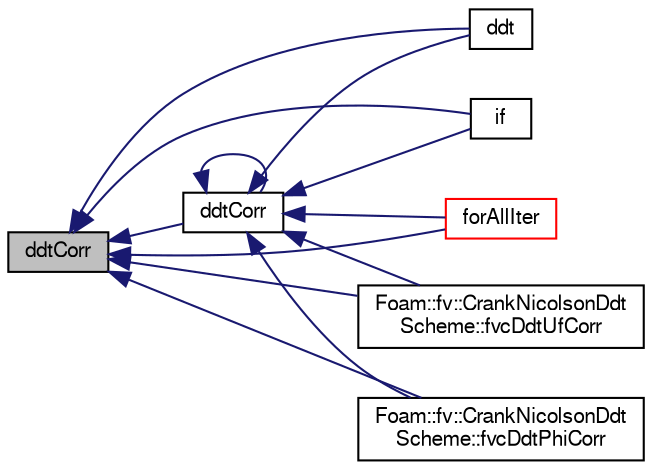 digraph "ddtCorr"
{
  bgcolor="transparent";
  edge [fontname="FreeSans",fontsize="10",labelfontname="FreeSans",labelfontsize="10"];
  node [fontname="FreeSans",fontsize="10",shape=record];
  rankdir="LR";
  Node6884 [label="ddtCorr",height=0.2,width=0.4,color="black", fillcolor="grey75", style="filled", fontcolor="black"];
  Node6884 -> Node6885 [dir="back",color="midnightblue",fontsize="10",style="solid",fontname="FreeSans"];
  Node6885 [label="ddt",height=0.2,width=0.4,color="black",URL="$a21134.html#a13011ca3dd7fb8cd05b327db6da418b4"];
  Node6884 -> Node6886 [dir="back",color="midnightblue",fontsize="10",style="solid",fontname="FreeSans"];
  Node6886 [label="ddtCorr",height=0.2,width=0.4,color="black",URL="$a21134.html#ab4a742e2e6e8879266e3f00e6d8e0db7"];
  Node6886 -> Node6887 [dir="back",color="midnightblue",fontsize="10",style="solid",fontname="FreeSans"];
  Node6887 [label="if",height=0.2,width=0.4,color="black",URL="$a38027.html#a8b7f998449b569bf0b55d8c54cbac3cc"];
  Node6886 -> Node6888 [dir="back",color="midnightblue",fontsize="10",style="solid",fontname="FreeSans"];
  Node6888 [label="forAllIter",height=0.2,width=0.4,color="red",URL="$a38159.html#aaaca96f2de03e39be860dca1ff20ef39"];
  Node6886 -> Node6890 [dir="back",color="midnightblue",fontsize="10",style="solid",fontname="FreeSans"];
  Node6890 [label="Foam::fv::CrankNicolsonDdt\lScheme::fvcDdtUfCorr",height=0.2,width=0.4,color="black",URL="$a22478.html#ac5f8759de325b50d29474e4900891b2d"];
  Node6886 -> Node6891 [dir="back",color="midnightblue",fontsize="10",style="solid",fontname="FreeSans"];
  Node6891 [label="Foam::fv::CrankNicolsonDdt\lScheme::fvcDdtPhiCorr",height=0.2,width=0.4,color="black",URL="$a22478.html#a911ca3a00d4feb25cc8f71c583ad394a"];
  Node6886 -> Node6885 [dir="back",color="midnightblue",fontsize="10",style="solid",fontname="FreeSans"];
  Node6886 -> Node6886 [dir="back",color="midnightblue",fontsize="10",style="solid",fontname="FreeSans"];
  Node6884 -> Node6888 [dir="back",color="midnightblue",fontsize="10",style="solid",fontname="FreeSans"];
  Node6884 -> Node6891 [dir="back",color="midnightblue",fontsize="10",style="solid",fontname="FreeSans"];
  Node6884 -> Node6890 [dir="back",color="midnightblue",fontsize="10",style="solid",fontname="FreeSans"];
  Node6884 -> Node6887 [dir="back",color="midnightblue",fontsize="10",style="solid",fontname="FreeSans"];
}
